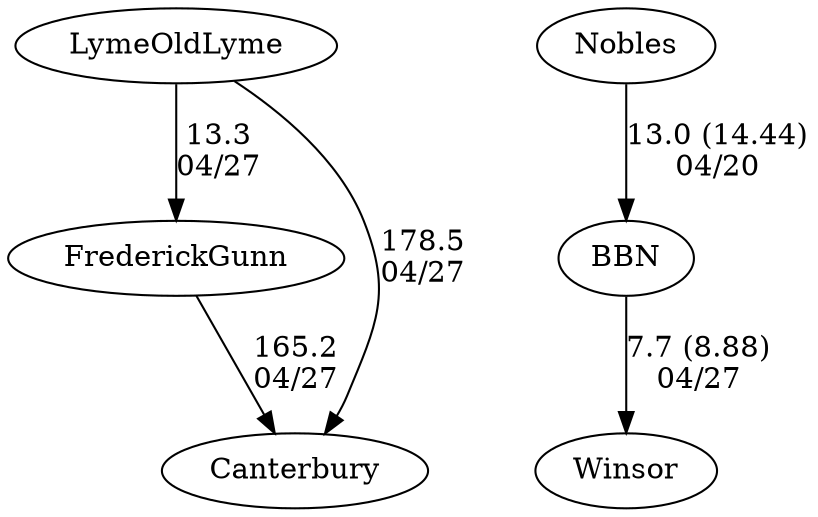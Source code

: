 digraph girls6fours {LymeOldLyme [URL="girls6foursLymeOldLyme.html"];Nobles [URL="girls6foursNobles.html"];Winsor [URL="girls6foursWinsor.html"];FrederickGunn [URL="girls6foursFrederickGunn.html"];BBN [URL="girls6foursBBN.html"];Canterbury [URL="girls6foursCanterbury.html"];Nobles -> BBN[label="13.0 (14.44)
04/20", weight="87", tooltip="NEIRA Girls Fours, Nobles, Groton, BB&N (hosted)			
Distance: 1350 M Conditions: Good conditions all day, even across lanes Comments: Good racing by all, in the 1V Nobles drifted in to the BB&N lane in the last 100 meters, then cut back out, finish order was not impacted but margin was.
Girls 7th, 8th and 9th for BB&N and Nobles raced in the JV course, Great to see everyone out there.
None", URL="https://www.row2k.com/results/resultspage.cfm?UID=61611297C2B5882317693DAB1794C8C4&cat=1", random="random"]; 
LymeOldLyme -> FrederickGunn[label="13.3
04/27", weight="87", tooltip="NEIRA Boys & Girls Fours,Frederick Gunn vs Miss Porters, Canterbury, Lyme/Old Lyme, Greenwich Academy, Notre Dame			
Distance: 1500m Conditions: Tailwind throughout the day 8-18mph. Calm in the starting area with the wind picking up more and more as crews made their way down the course.
None", URL="https://www.row2k.com/results/resultspage.cfm?UID=3710F27F185D74B3D15DF923C787D9E1&cat=5", random="random"]; 
LymeOldLyme -> Canterbury[label="178.5
04/27", weight="-78", tooltip="NEIRA Boys & Girls Fours,Frederick Gunn vs Miss Porters, Canterbury, Lyme/Old Lyme, Greenwich Academy, Notre Dame			
Distance: 1500m Conditions: Tailwind throughout the day 8-18mph. Calm in the starting area with the wind picking up more and more as crews made their way down the course.
None", URL="https://www.row2k.com/results/resultspage.cfm?UID=3710F27F185D74B3D15DF923C787D9E1&cat=5", random="random"]; 
FrederickGunn -> Canterbury[label="165.2
04/27", weight="-65", tooltip="NEIRA Boys & Girls Fours,Frederick Gunn vs Miss Porters, Canterbury, Lyme/Old Lyme, Greenwich Academy, Notre Dame			
Distance: 1500m Conditions: Tailwind throughout the day 8-18mph. Calm in the starting area with the wind picking up more and more as crews made their way down the course.
None", URL="https://www.row2k.com/results/resultspage.cfm?UID=3710F27F185D74B3D15DF923C787D9E1&cat=5", random="random"]; 
BBN -> Winsor[label="7.7 (8.88)
04/27", weight="93", tooltip="NEIRA,The Winsor School vs. BB&N			
Distance: 1300 Conditions: Flat and equal conditions across all races. Steering in 3V race resulted in both crews finishing off the course with an indistinguishable margin (deemed a tie). 4V crews reversed lanes mid-race, potentially impacting margin but not finish order. 5th and 6th boats were composite to provide a race for all athletes. Thank you to BB&N for a fun race!
None", URL="https://www.row2k.com/results/resultspage.cfm?UID=0A06BB5337D4EBAFB4A716F6CCD660BF&cat=1", random="random"]}